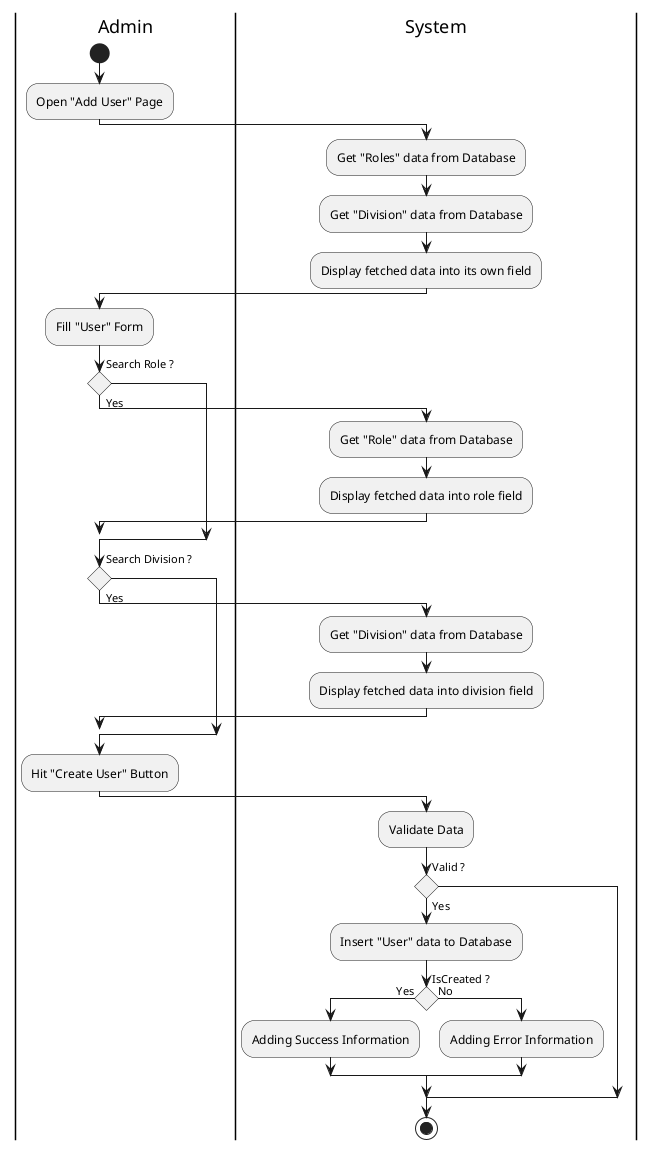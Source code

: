 @startuml CreateUser

skinparam ConditionEndStyle hline
skinparam conditionStyle diamond
skinparam Monochrome true
skinparam Shadowing false

|Admin|
start
:Open "Add User" Page;

|System|
:Get "Roles" data from Database;
:Get "Division" data from Database;
:Display fetched data into its own field;

|Admin|
:Fill "User" Form;

|Admin|
if (Search Role ?) then (Yes)
    |System|
    :Get "Role" data from Database;
    :Display fetched data into role field;
endif

|Admin|
if (Search Division ?) then (Yes)
    |System|
    :Get "Division" data from Database;
    :Display fetched data into division field;
endif

|Admin|
:Hit "Create User" Button;

|System|
:Validate Data;
if (Valid ?) then (Yes)
    :Insert "User" data to Database;
    if (IsCreated ?) then (Yes)
        :Adding Success Information;
    else (No)
        :Adding Error Information;
    endif
endif
stop

@enduml